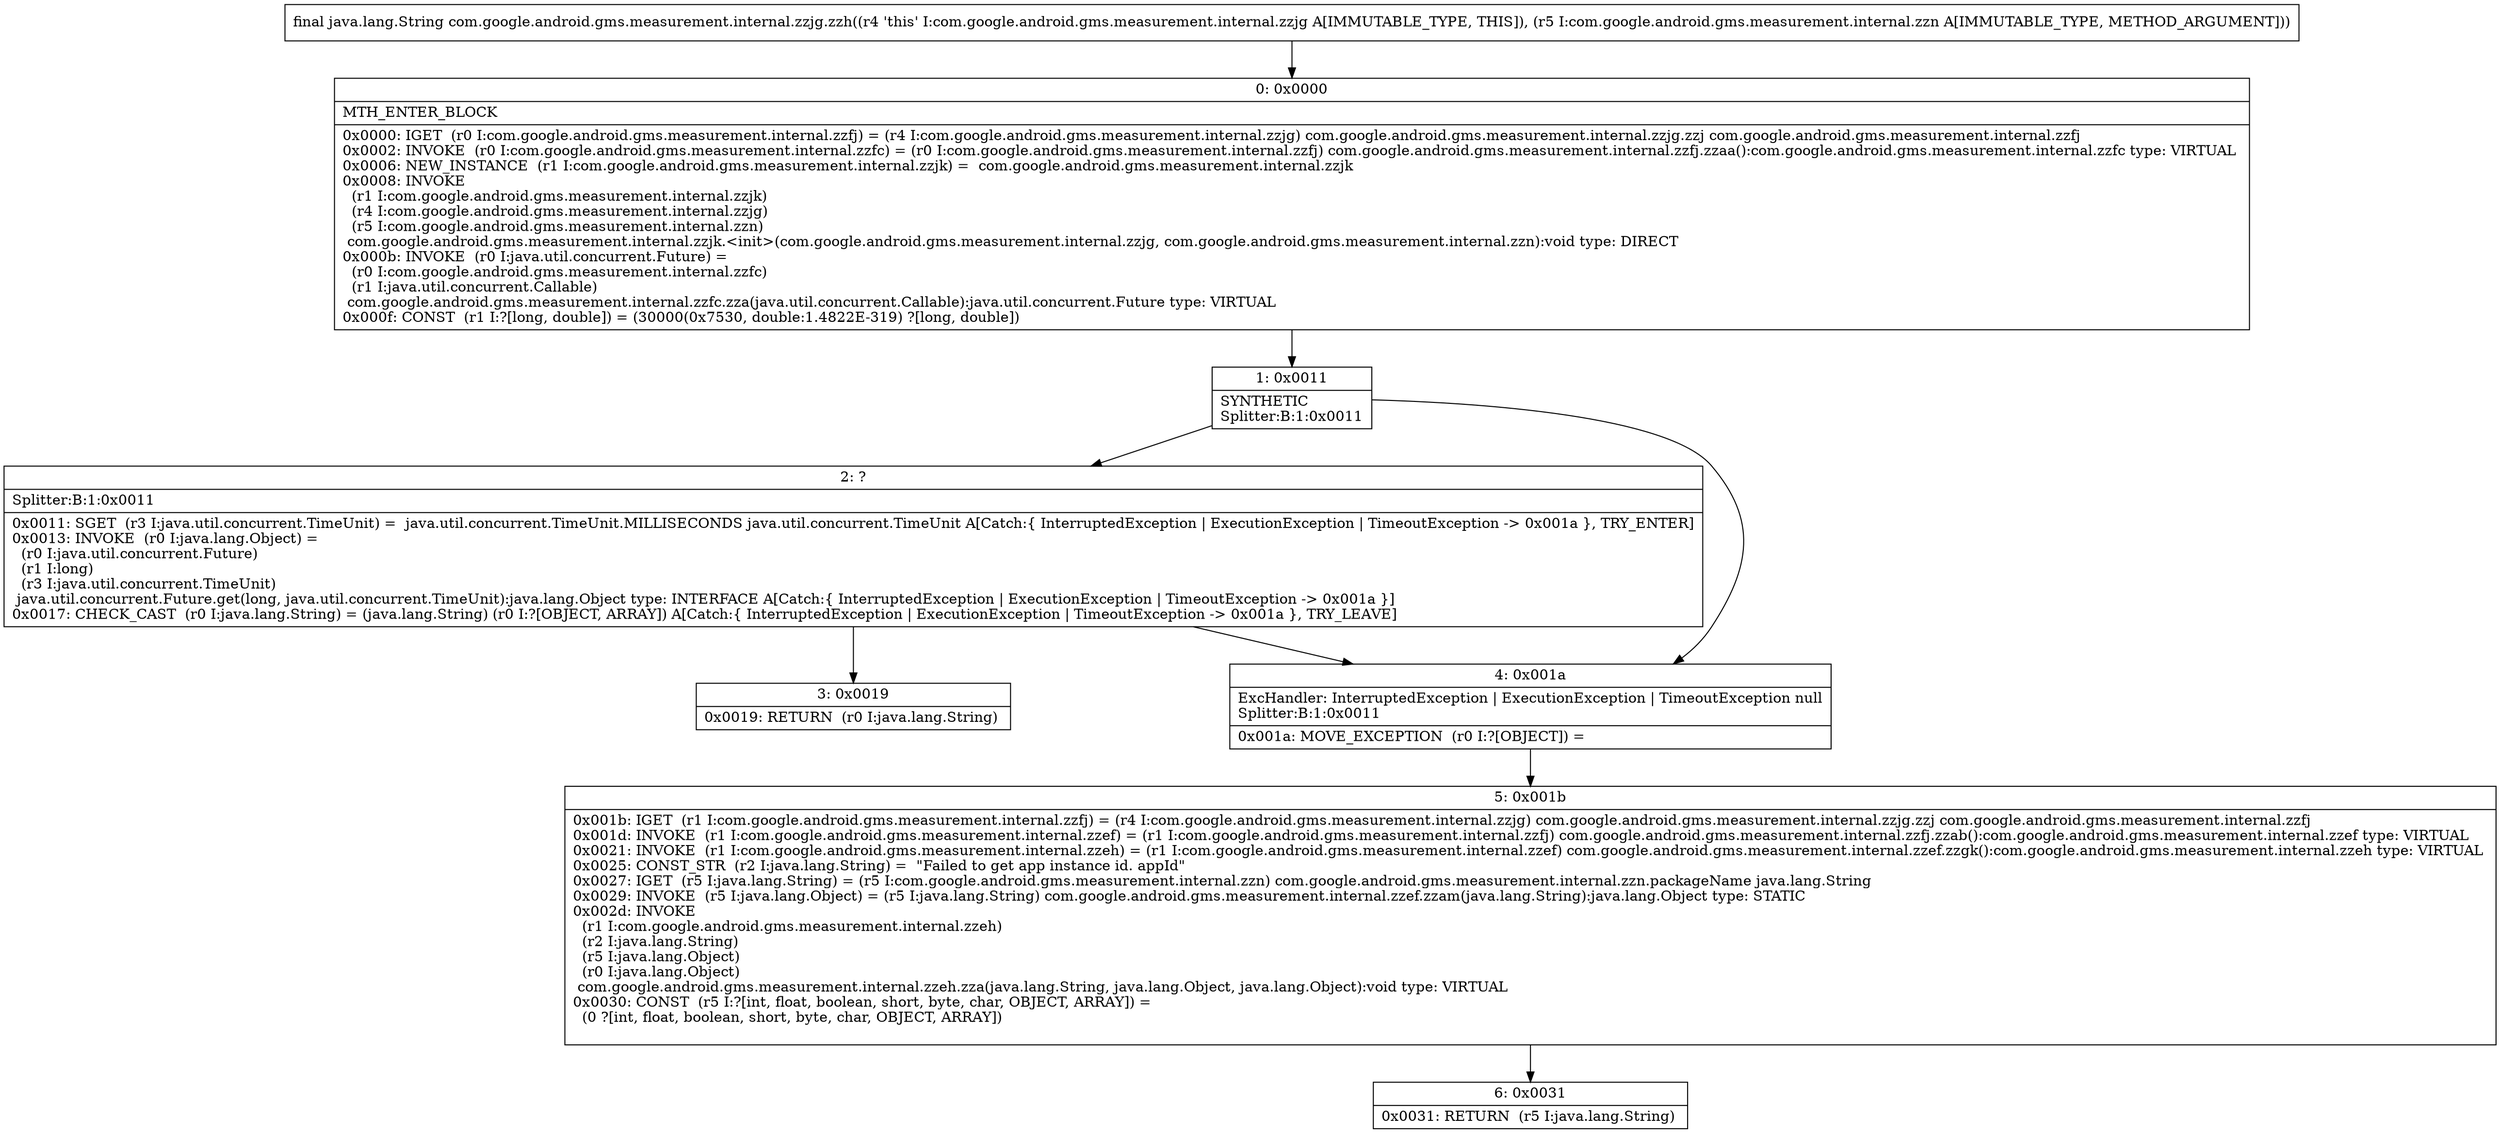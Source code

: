 digraph "CFG forcom.google.android.gms.measurement.internal.zzjg.zzh(Lcom\/google\/android\/gms\/measurement\/internal\/zzn;)Ljava\/lang\/String;" {
Node_0 [shape=record,label="{0\:\ 0x0000|MTH_ENTER_BLOCK\l|0x0000: IGET  (r0 I:com.google.android.gms.measurement.internal.zzfj) = (r4 I:com.google.android.gms.measurement.internal.zzjg) com.google.android.gms.measurement.internal.zzjg.zzj com.google.android.gms.measurement.internal.zzfj \l0x0002: INVOKE  (r0 I:com.google.android.gms.measurement.internal.zzfc) = (r0 I:com.google.android.gms.measurement.internal.zzfj) com.google.android.gms.measurement.internal.zzfj.zzaa():com.google.android.gms.measurement.internal.zzfc type: VIRTUAL \l0x0006: NEW_INSTANCE  (r1 I:com.google.android.gms.measurement.internal.zzjk) =  com.google.android.gms.measurement.internal.zzjk \l0x0008: INVOKE  \l  (r1 I:com.google.android.gms.measurement.internal.zzjk)\l  (r4 I:com.google.android.gms.measurement.internal.zzjg)\l  (r5 I:com.google.android.gms.measurement.internal.zzn)\l com.google.android.gms.measurement.internal.zzjk.\<init\>(com.google.android.gms.measurement.internal.zzjg, com.google.android.gms.measurement.internal.zzn):void type: DIRECT \l0x000b: INVOKE  (r0 I:java.util.concurrent.Future) = \l  (r0 I:com.google.android.gms.measurement.internal.zzfc)\l  (r1 I:java.util.concurrent.Callable)\l com.google.android.gms.measurement.internal.zzfc.zza(java.util.concurrent.Callable):java.util.concurrent.Future type: VIRTUAL \l0x000f: CONST  (r1 I:?[long, double]) = (30000(0x7530, double:1.4822E\-319) ?[long, double]) \l}"];
Node_1 [shape=record,label="{1\:\ 0x0011|SYNTHETIC\lSplitter:B:1:0x0011\l}"];
Node_2 [shape=record,label="{2\:\ ?|Splitter:B:1:0x0011\l|0x0011: SGET  (r3 I:java.util.concurrent.TimeUnit) =  java.util.concurrent.TimeUnit.MILLISECONDS java.util.concurrent.TimeUnit A[Catch:\{ InterruptedException \| ExecutionException \| TimeoutException \-\> 0x001a \}, TRY_ENTER]\l0x0013: INVOKE  (r0 I:java.lang.Object) = \l  (r0 I:java.util.concurrent.Future)\l  (r1 I:long)\l  (r3 I:java.util.concurrent.TimeUnit)\l java.util.concurrent.Future.get(long, java.util.concurrent.TimeUnit):java.lang.Object type: INTERFACE A[Catch:\{ InterruptedException \| ExecutionException \| TimeoutException \-\> 0x001a \}]\l0x0017: CHECK_CAST  (r0 I:java.lang.String) = (java.lang.String) (r0 I:?[OBJECT, ARRAY]) A[Catch:\{ InterruptedException \| ExecutionException \| TimeoutException \-\> 0x001a \}, TRY_LEAVE]\l}"];
Node_3 [shape=record,label="{3\:\ 0x0019|0x0019: RETURN  (r0 I:java.lang.String) \l}"];
Node_4 [shape=record,label="{4\:\ 0x001a|ExcHandler: InterruptedException \| ExecutionException \| TimeoutException null\lSplitter:B:1:0x0011\l|0x001a: MOVE_EXCEPTION  (r0 I:?[OBJECT]) =  \l}"];
Node_5 [shape=record,label="{5\:\ 0x001b|0x001b: IGET  (r1 I:com.google.android.gms.measurement.internal.zzfj) = (r4 I:com.google.android.gms.measurement.internal.zzjg) com.google.android.gms.measurement.internal.zzjg.zzj com.google.android.gms.measurement.internal.zzfj \l0x001d: INVOKE  (r1 I:com.google.android.gms.measurement.internal.zzef) = (r1 I:com.google.android.gms.measurement.internal.zzfj) com.google.android.gms.measurement.internal.zzfj.zzab():com.google.android.gms.measurement.internal.zzef type: VIRTUAL \l0x0021: INVOKE  (r1 I:com.google.android.gms.measurement.internal.zzeh) = (r1 I:com.google.android.gms.measurement.internal.zzef) com.google.android.gms.measurement.internal.zzef.zzgk():com.google.android.gms.measurement.internal.zzeh type: VIRTUAL \l0x0025: CONST_STR  (r2 I:java.lang.String) =  \"Failed to get app instance id. appId\" \l0x0027: IGET  (r5 I:java.lang.String) = (r5 I:com.google.android.gms.measurement.internal.zzn) com.google.android.gms.measurement.internal.zzn.packageName java.lang.String \l0x0029: INVOKE  (r5 I:java.lang.Object) = (r5 I:java.lang.String) com.google.android.gms.measurement.internal.zzef.zzam(java.lang.String):java.lang.Object type: STATIC \l0x002d: INVOKE  \l  (r1 I:com.google.android.gms.measurement.internal.zzeh)\l  (r2 I:java.lang.String)\l  (r5 I:java.lang.Object)\l  (r0 I:java.lang.Object)\l com.google.android.gms.measurement.internal.zzeh.zza(java.lang.String, java.lang.Object, java.lang.Object):void type: VIRTUAL \l0x0030: CONST  (r5 I:?[int, float, boolean, short, byte, char, OBJECT, ARRAY]) = \l  (0 ?[int, float, boolean, short, byte, char, OBJECT, ARRAY])\l \l}"];
Node_6 [shape=record,label="{6\:\ 0x0031|0x0031: RETURN  (r5 I:java.lang.String) \l}"];
MethodNode[shape=record,label="{final java.lang.String com.google.android.gms.measurement.internal.zzjg.zzh((r4 'this' I:com.google.android.gms.measurement.internal.zzjg A[IMMUTABLE_TYPE, THIS]), (r5 I:com.google.android.gms.measurement.internal.zzn A[IMMUTABLE_TYPE, METHOD_ARGUMENT])) }"];
MethodNode -> Node_0;
Node_0 -> Node_1;
Node_1 -> Node_2;
Node_1 -> Node_4;
Node_2 -> Node_3;
Node_2 -> Node_4;
Node_4 -> Node_5;
Node_5 -> Node_6;
}


